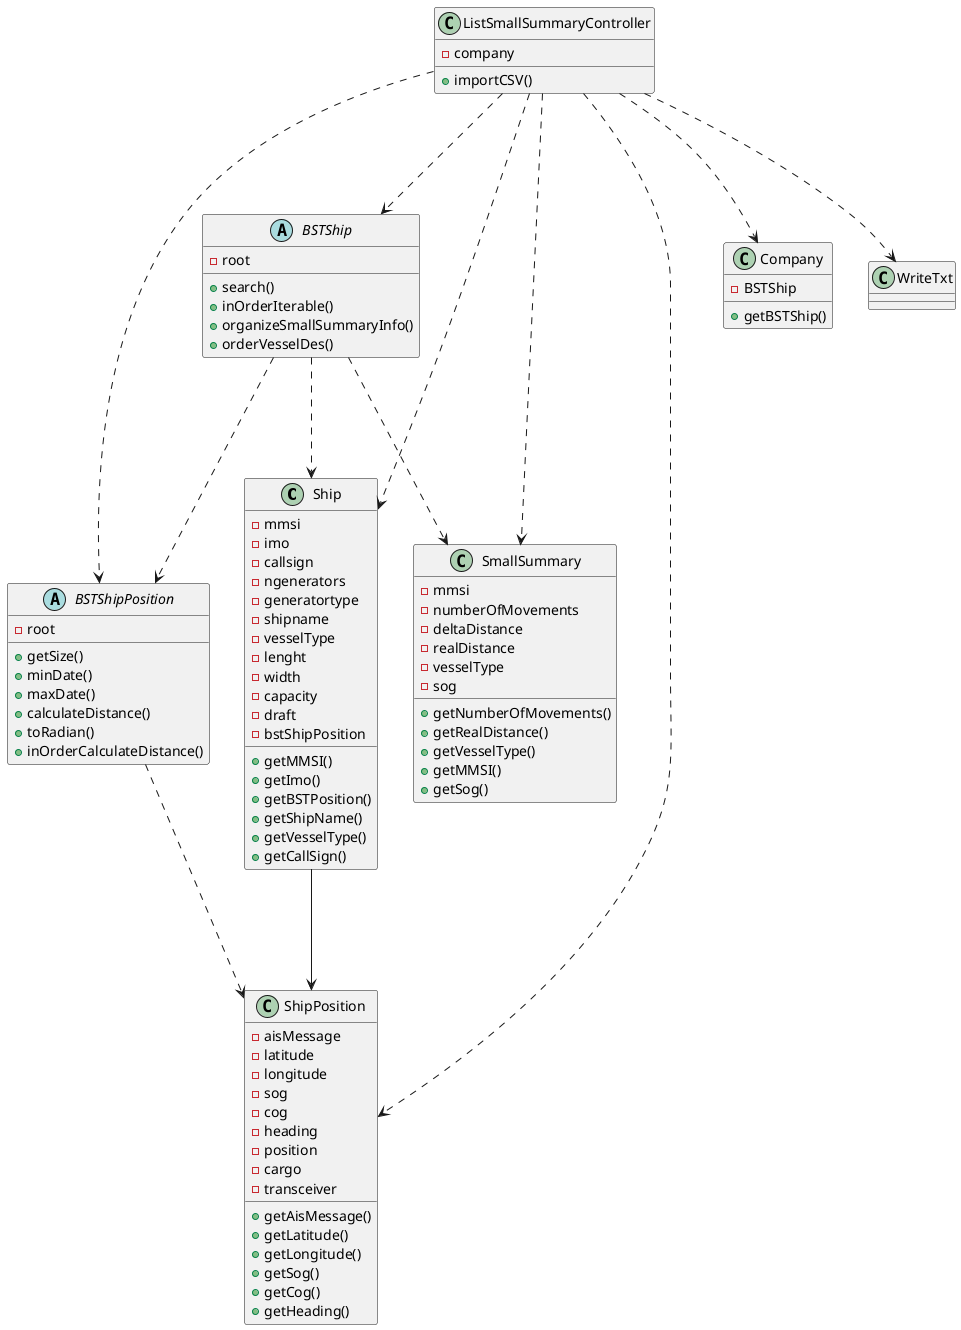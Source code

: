 @startuml
'https://plantuml.com/class-diagram




class Ship{
-mmsi
-imo
-callsign
-ngenerators
-generatortype
-shipname
-vesselType
-lenght
-width
-capacity
-draft
-bstShipPosition
+getMMSI()
+getImo()
+getBSTPosition()
+getShipName()
+getVesselType()
+getCallSign()


}

class Company{
-BSTShip
+getBSTShip()
}

class ShipPosition{
-aisMessage
-latitude
-longitude
-sog
-cog
-heading
-position
-cargo
-transceiver
+getAisMessage()
+getLatitude()
+getLongitude()
+getSog()
+getCog()
+getHeading()

}
abstract BSTShip{
-root
+search()
+inOrderIterable()
+organizeSmallSummaryInfo()
+orderVesselDes()
}

abstract BSTShipPosition {
-root
+getSize()
+minDate()
+maxDate()
+calculateDistance()
+toRadian()
+inOrderCalculateDistance()
}

class SmallSummary{
-mmsi
-numberOfMovements
-deltaDistance
-realDistance
-vesselType
-sog
+getNumberOfMovements()
+getRealDistance()
+getVesselType()
+getMMSI()
+getSog()
}


class ListSmallSummaryController{
-company
+importCSV()
}




ListSmallSummaryController ...>Company
ListSmallSummaryController ...>BSTShip
ListSmallSummaryController ...>BSTShipPosition
ListSmallSummaryController ...>ShipPosition
ListSmallSummaryController ...>Ship
ListSmallSummaryController ...>SmallSummary
ListSmallSummaryController...>WriteTxt




BSTShip ...>BSTShipPosition
BSTShip ...>Ship
BSTShip ...>SmallSummary


BSTShipPosition ...>ShipPosition

Ship --> ShipPosition
@enduml